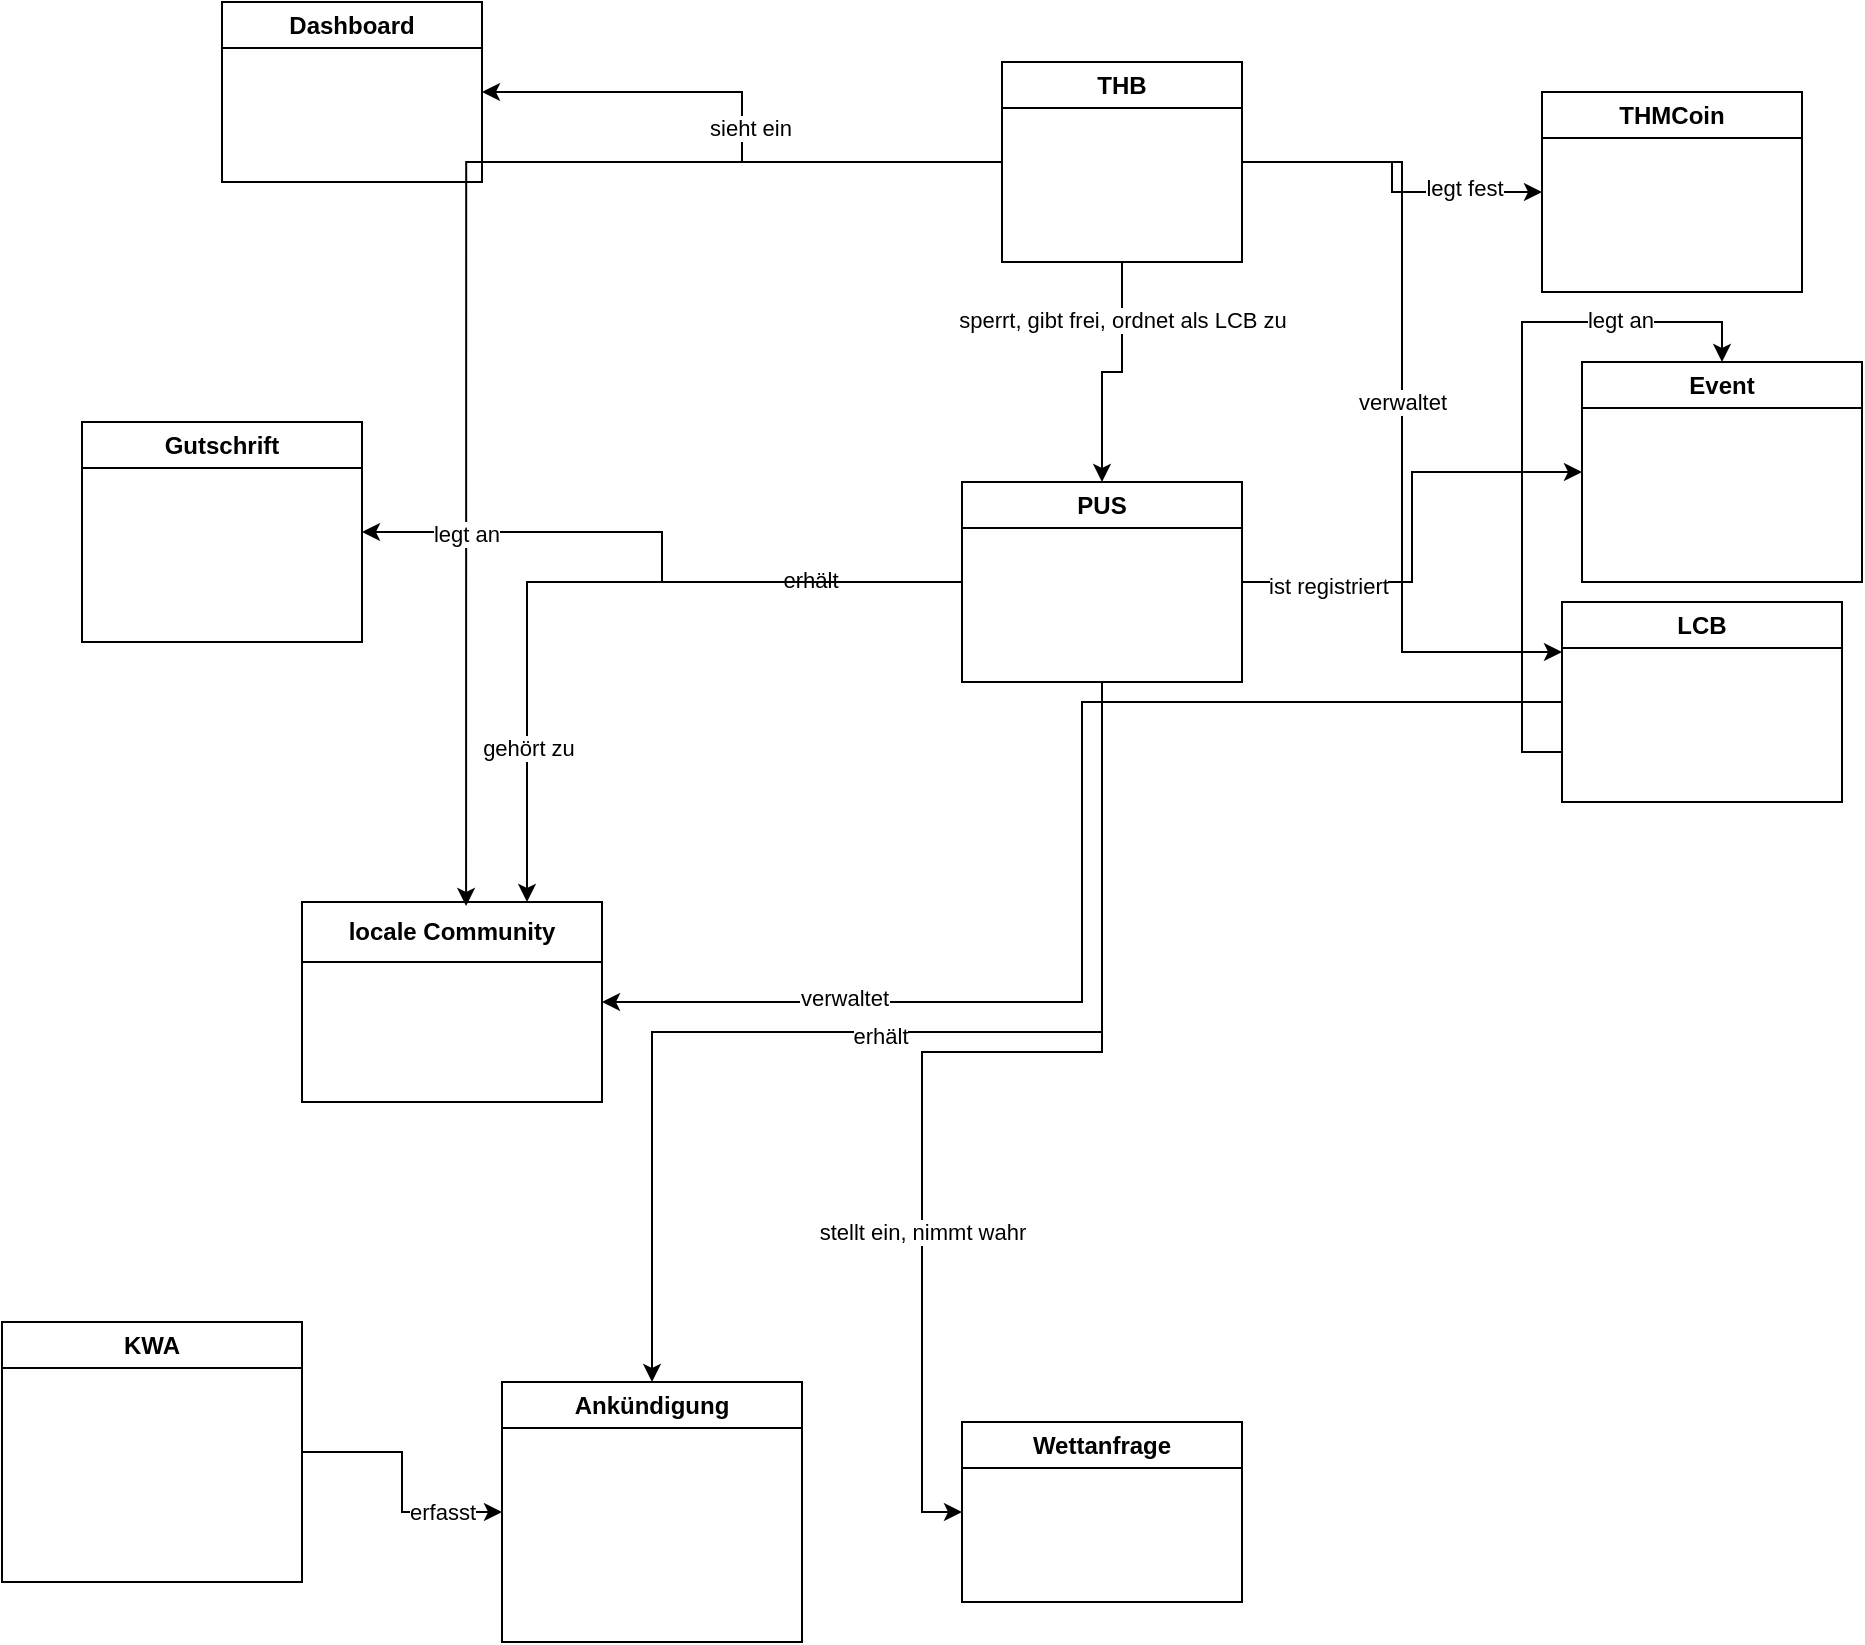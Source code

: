 <mxfile version="27.0.3">
  <diagram name="Seite-1" id="FOcl7WfCg0xngYPhtKIS">
    <mxGraphModel dx="815" dy="726" grid="1" gridSize="10" guides="1" tooltips="1" connect="1" arrows="1" fold="1" page="1" pageScale="1" pageWidth="1200" pageHeight="1920" math="0" shadow="0">
      <root>
        <mxCell id="0" />
        <mxCell id="1" parent="0" />
        <mxCell id="YQjempAsXAE3lYDQGC0X-82" style="edgeStyle=orthogonalEdgeStyle;rounded=0;orthogonalLoop=1;jettySize=auto;html=1;entryX=1;entryY=0.5;entryDx=0;entryDy=0;" parent="1" source="YQjempAsXAE3lYDQGC0X-17" target="YQjempAsXAE3lYDQGC0X-50" edge="1">
          <mxGeometry relative="1" as="geometry" />
        </mxCell>
        <mxCell id="YQjempAsXAE3lYDQGC0X-83" value="sieht ein" style="edgeLabel;html=1;align=center;verticalAlign=middle;resizable=0;points=[];" parent="YQjempAsXAE3lYDQGC0X-82" vertex="1" connectable="0">
          <mxGeometry y="-4" relative="1" as="geometry">
            <mxPoint as="offset" />
          </mxGeometry>
        </mxCell>
        <mxCell id="YQjempAsXAE3lYDQGC0X-90" style="edgeStyle=orthogonalEdgeStyle;rounded=0;orthogonalLoop=1;jettySize=auto;html=1;entryX=0;entryY=0.5;entryDx=0;entryDy=0;" parent="1" source="YQjempAsXAE3lYDQGC0X-17" target="YQjempAsXAE3lYDQGC0X-18" edge="1">
          <mxGeometry relative="1" as="geometry" />
        </mxCell>
        <mxCell id="YQjempAsXAE3lYDQGC0X-91" value="legt fest" style="edgeLabel;html=1;align=center;verticalAlign=middle;resizable=0;points=[];" parent="YQjempAsXAE3lYDQGC0X-90" vertex="1" connectable="0">
          <mxGeometry x="0.527" y="2" relative="1" as="geometry">
            <mxPoint as="offset" />
          </mxGeometry>
        </mxCell>
        <mxCell id="YQjempAsXAE3lYDQGC0X-94" style="edgeStyle=orthogonalEdgeStyle;rounded=0;orthogonalLoop=1;jettySize=auto;html=1;entryX=0;entryY=0.25;entryDx=0;entryDy=0;" parent="1" source="YQjempAsXAE3lYDQGC0X-17" target="YQjempAsXAE3lYDQGC0X-20" edge="1">
          <mxGeometry relative="1" as="geometry" />
        </mxCell>
        <mxCell id="YQjempAsXAE3lYDQGC0X-95" value="verwaltet" style="edgeLabel;html=1;align=center;verticalAlign=middle;resizable=0;points=[];" parent="YQjempAsXAE3lYDQGC0X-94" vertex="1" connectable="0">
          <mxGeometry x="-0.012" relative="1" as="geometry">
            <mxPoint as="offset" />
          </mxGeometry>
        </mxCell>
        <mxCell id="YQjempAsXAE3lYDQGC0X-96" style="edgeStyle=orthogonalEdgeStyle;rounded=0;orthogonalLoop=1;jettySize=auto;html=1;exitX=0.5;exitY=1;exitDx=0;exitDy=0;entryX=0.5;entryY=0;entryDx=0;entryDy=0;" parent="1" source="YQjempAsXAE3lYDQGC0X-17" target="YQjempAsXAE3lYDQGC0X-19" edge="1">
          <mxGeometry relative="1" as="geometry" />
        </mxCell>
        <mxCell id="YQjempAsXAE3lYDQGC0X-97" value="sperrt, gibt frei, ordnet als LCB zu" style="edgeLabel;html=1;align=center;verticalAlign=middle;resizable=0;points=[];" parent="YQjempAsXAE3lYDQGC0X-96" vertex="1" connectable="0">
          <mxGeometry x="-0.517" relative="1" as="geometry">
            <mxPoint as="offset" />
          </mxGeometry>
        </mxCell>
        <mxCell id="YQjempAsXAE3lYDQGC0X-17" value="&lt;font style=&quot;vertical-align: inherit;&quot;&gt;&lt;font style=&quot;vertical-align: inherit;&quot;&gt;THB&lt;/font&gt;&lt;/font&gt;" style="swimlane;whiteSpace=wrap;html=1;" parent="1" vertex="1">
          <mxGeometry x="730" y="50" width="120" height="100" as="geometry" />
        </mxCell>
        <mxCell id="YQjempAsXAE3lYDQGC0X-18" value="&lt;font style=&quot;vertical-align: inherit;&quot;&gt;&lt;font style=&quot;vertical-align: inherit;&quot;&gt;THMCoin&lt;/font&gt;&lt;/font&gt;" style="swimlane;whiteSpace=wrap;html=1;" parent="1" vertex="1">
          <mxGeometry x="1000" y="65" width="130" height="100" as="geometry" />
        </mxCell>
        <mxCell id="YQjempAsXAE3lYDQGC0X-67" style="edgeStyle=orthogonalEdgeStyle;rounded=0;orthogonalLoop=1;jettySize=auto;html=1;exitX=0.5;exitY=1;exitDx=0;exitDy=0;entryX=0;entryY=0.5;entryDx=0;entryDy=0;" parent="1" source="YQjempAsXAE3lYDQGC0X-19" target="YQjempAsXAE3lYDQGC0X-29" edge="1">
          <mxGeometry relative="1" as="geometry" />
        </mxCell>
        <mxCell id="YQjempAsXAE3lYDQGC0X-72" value="stellt ein, nimmt wahr" style="edgeLabel;html=1;align=center;verticalAlign=middle;resizable=0;points=[];" parent="YQjempAsXAE3lYDQGC0X-67" vertex="1" connectable="0">
          <mxGeometry x="0.388" relative="1" as="geometry">
            <mxPoint as="offset" />
          </mxGeometry>
        </mxCell>
        <mxCell id="YQjempAsXAE3lYDQGC0X-69" style="edgeStyle=orthogonalEdgeStyle;rounded=0;orthogonalLoop=1;jettySize=auto;html=1;exitX=0.5;exitY=1;exitDx=0;exitDy=0;" parent="1" source="YQjempAsXAE3lYDQGC0X-19" target="YQjempAsXAE3lYDQGC0X-31" edge="1">
          <mxGeometry relative="1" as="geometry" />
        </mxCell>
        <mxCell id="YQjempAsXAE3lYDQGC0X-71" value="erhält" style="edgeLabel;html=1;align=center;verticalAlign=middle;resizable=0;points=[];" parent="YQjempAsXAE3lYDQGC0X-69" vertex="1" connectable="0">
          <mxGeometry x="-0.003" y="2" relative="1" as="geometry">
            <mxPoint as="offset" />
          </mxGeometry>
        </mxCell>
        <mxCell id="YQjempAsXAE3lYDQGC0X-80" style="edgeStyle=orthogonalEdgeStyle;rounded=0;orthogonalLoop=1;jettySize=auto;html=1;exitX=1;exitY=0.5;exitDx=0;exitDy=0;entryX=0;entryY=0.5;entryDx=0;entryDy=0;" parent="1" source="YQjempAsXAE3lYDQGC0X-19" target="YQjempAsXAE3lYDQGC0X-22" edge="1">
          <mxGeometry relative="1" as="geometry" />
        </mxCell>
        <mxCell id="YQjempAsXAE3lYDQGC0X-81" value="ist registriert" style="edgeLabel;html=1;align=center;verticalAlign=middle;resizable=0;points=[];" parent="YQjempAsXAE3lYDQGC0X-80" vertex="1" connectable="0">
          <mxGeometry x="-0.618" y="-2" relative="1" as="geometry">
            <mxPoint as="offset" />
          </mxGeometry>
        </mxCell>
        <mxCell id="YQjempAsXAE3lYDQGC0X-86" style="edgeStyle=orthogonalEdgeStyle;rounded=0;orthogonalLoop=1;jettySize=auto;html=1;entryX=1;entryY=0.5;entryDx=0;entryDy=0;" parent="1" source="YQjempAsXAE3lYDQGC0X-19" target="YQjempAsXAE3lYDQGC0X-23" edge="1">
          <mxGeometry relative="1" as="geometry" />
        </mxCell>
        <mxCell id="YQjempAsXAE3lYDQGC0X-87" value="erhält" style="edgeLabel;html=1;align=center;verticalAlign=middle;resizable=0;points=[];" parent="YQjempAsXAE3lYDQGC0X-86" vertex="1" connectable="0">
          <mxGeometry x="-0.532" y="-1" relative="1" as="geometry">
            <mxPoint as="offset" />
          </mxGeometry>
        </mxCell>
        <mxCell id="YQjempAsXAE3lYDQGC0X-88" style="edgeStyle=orthogonalEdgeStyle;rounded=0;orthogonalLoop=1;jettySize=auto;html=1;entryX=0.75;entryY=0;entryDx=0;entryDy=0;" parent="1" source="YQjempAsXAE3lYDQGC0X-19" target="YQjempAsXAE3lYDQGC0X-26" edge="1">
          <mxGeometry relative="1" as="geometry" />
        </mxCell>
        <mxCell id="YQjempAsXAE3lYDQGC0X-89" value="gehört zu" style="edgeLabel;html=1;align=center;verticalAlign=middle;resizable=0;points=[];" parent="YQjempAsXAE3lYDQGC0X-88" vertex="1" connectable="0">
          <mxGeometry x="0.592" relative="1" as="geometry">
            <mxPoint as="offset" />
          </mxGeometry>
        </mxCell>
        <mxCell id="YQjempAsXAE3lYDQGC0X-19" value="&lt;font style=&quot;vertical-align: inherit;&quot;&gt;&lt;font style=&quot;vertical-align: inherit;&quot;&gt;PUS&lt;/font&gt;&lt;/font&gt;" style="swimlane;whiteSpace=wrap;html=1;" parent="1" vertex="1">
          <mxGeometry x="710" y="260" width="140" height="100" as="geometry" />
        </mxCell>
        <mxCell id="YQjempAsXAE3lYDQGC0X-78" style="edgeStyle=orthogonalEdgeStyle;rounded=0;orthogonalLoop=1;jettySize=auto;html=1;exitX=0;exitY=0.75;exitDx=0;exitDy=0;entryX=0.5;entryY=0;entryDx=0;entryDy=0;" parent="1" source="YQjempAsXAE3lYDQGC0X-20" target="YQjempAsXAE3lYDQGC0X-22" edge="1">
          <mxGeometry relative="1" as="geometry" />
        </mxCell>
        <mxCell id="YQjempAsXAE3lYDQGC0X-79" value="legt an" style="edgeLabel;html=1;align=center;verticalAlign=middle;resizable=0;points=[];" parent="YQjempAsXAE3lYDQGC0X-78" vertex="1" connectable="0">
          <mxGeometry x="0.6" y="1" relative="1" as="geometry">
            <mxPoint as="offset" />
          </mxGeometry>
        </mxCell>
        <mxCell id="YQjempAsXAE3lYDQGC0X-92" style="edgeStyle=orthogonalEdgeStyle;rounded=0;orthogonalLoop=1;jettySize=auto;html=1;entryX=1;entryY=0.5;entryDx=0;entryDy=0;" parent="1" source="YQjempAsXAE3lYDQGC0X-20" target="YQjempAsXAE3lYDQGC0X-26" edge="1">
          <mxGeometry relative="1" as="geometry" />
        </mxCell>
        <mxCell id="YQjempAsXAE3lYDQGC0X-93" value="verwaltet" style="edgeLabel;html=1;align=center;verticalAlign=middle;resizable=0;points=[];" parent="YQjempAsXAE3lYDQGC0X-92" vertex="1" connectable="0">
          <mxGeometry x="0.616" y="-2" relative="1" as="geometry">
            <mxPoint as="offset" />
          </mxGeometry>
        </mxCell>
        <mxCell id="YQjempAsXAE3lYDQGC0X-20" value="&lt;font style=&quot;vertical-align: inherit;&quot;&gt;&lt;font style=&quot;vertical-align: inherit;&quot;&gt;LCB&lt;/font&gt;&lt;/font&gt;" style="swimlane;whiteSpace=wrap;html=1;" parent="1" vertex="1">
          <mxGeometry x="1010" y="320" width="140" height="100" as="geometry" />
        </mxCell>
        <mxCell id="YQjempAsXAE3lYDQGC0X-22" value="&lt;font style=&quot;vertical-align: inherit;&quot;&gt;&lt;font style=&quot;vertical-align: inherit;&quot;&gt;Event&lt;/font&gt;&lt;/font&gt;" style="swimlane;whiteSpace=wrap;html=1;" parent="1" vertex="1">
          <mxGeometry x="1020" y="200" width="140" height="110" as="geometry" />
        </mxCell>
        <mxCell id="YQjempAsXAE3lYDQGC0X-23" value="&lt;font style=&quot;vertical-align: inherit;&quot;&gt;&lt;font style=&quot;vertical-align: inherit;&quot;&gt;Gutschrift&lt;/font&gt;&lt;/font&gt;" style="swimlane;whiteSpace=wrap;html=1;" parent="1" vertex="1">
          <mxGeometry x="270" y="230" width="140" height="110" as="geometry" />
        </mxCell>
        <mxCell id="YQjempAsXAE3lYDQGC0X-26" value="&lt;font style=&quot;vertical-align: inherit;&quot;&gt;&lt;font style=&quot;vertical-align: inherit;&quot;&gt;locale Community&lt;/font&gt;&lt;/font&gt;" style="swimlane;whiteSpace=wrap;html=1;startSize=30;" parent="1" vertex="1">
          <mxGeometry x="380" y="470" width="150" height="100" as="geometry" />
        </mxCell>
        <mxCell id="YQjempAsXAE3lYDQGC0X-29" value="&lt;font style=&quot;vertical-align: inherit;&quot;&gt;&lt;font style=&quot;vertical-align: inherit;&quot;&gt;Wettanfrage&lt;/font&gt;&lt;/font&gt;" style="swimlane;whiteSpace=wrap;html=1;" parent="1" vertex="1">
          <mxGeometry x="710" y="730" width="140" height="90" as="geometry" />
        </mxCell>
        <mxCell id="YQjempAsXAE3lYDQGC0X-31" value="&lt;font style=&quot;vertical-align: inherit;&quot;&gt;&lt;font style=&quot;vertical-align: inherit;&quot;&gt;Ankündigung&lt;/font&gt;&lt;/font&gt;" style="swimlane;whiteSpace=wrap;html=1;" parent="1" vertex="1">
          <mxGeometry x="480" y="710" width="150" height="130" as="geometry" />
        </mxCell>
        <mxCell id="YQjempAsXAE3lYDQGC0X-74" style="edgeStyle=orthogonalEdgeStyle;rounded=0;orthogonalLoop=1;jettySize=auto;html=1;exitX=1;exitY=0.5;exitDx=0;exitDy=0;entryX=0;entryY=0.5;entryDx=0;entryDy=0;" parent="1" source="YQjempAsXAE3lYDQGC0X-32" target="YQjempAsXAE3lYDQGC0X-31" edge="1">
          <mxGeometry relative="1" as="geometry" />
        </mxCell>
        <mxCell id="YQjempAsXAE3lYDQGC0X-75" value="erfasst" style="edgeLabel;html=1;align=center;verticalAlign=middle;resizable=0;points=[];" parent="YQjempAsXAE3lYDQGC0X-74" vertex="1" connectable="0">
          <mxGeometry x="0.533" relative="1" as="geometry">
            <mxPoint as="offset" />
          </mxGeometry>
        </mxCell>
        <mxCell id="YQjempAsXAE3lYDQGC0X-32" value="&lt;font style=&quot;vertical-align: inherit;&quot;&gt;&lt;font style=&quot;vertical-align: inherit;&quot;&gt;KWA&lt;/font&gt;&lt;/font&gt;" style="swimlane;whiteSpace=wrap;html=1;" parent="1" vertex="1">
          <mxGeometry x="230" y="680" width="150" height="130" as="geometry" />
        </mxCell>
        <mxCell id="YQjempAsXAE3lYDQGC0X-50" value="Dashboard" style="swimlane;whiteSpace=wrap;html=1;" parent="1" vertex="1">
          <mxGeometry x="340" y="20" width="130" height="90" as="geometry" />
        </mxCell>
        <mxCell id="YQjempAsXAE3lYDQGC0X-84" style="edgeStyle=orthogonalEdgeStyle;rounded=0;orthogonalLoop=1;jettySize=auto;html=1;entryX=0.547;entryY=0.02;entryDx=0;entryDy=0;entryPerimeter=0;" parent="1" source="YQjempAsXAE3lYDQGC0X-17" target="YQjempAsXAE3lYDQGC0X-26" edge="1">
          <mxGeometry relative="1" as="geometry" />
        </mxCell>
        <mxCell id="YQjempAsXAE3lYDQGC0X-85" value="legt an" style="edgeLabel;html=1;align=center;verticalAlign=middle;resizable=0;points=[];" parent="YQjempAsXAE3lYDQGC0X-84" vertex="1" connectable="0">
          <mxGeometry x="0.418" relative="1" as="geometry">
            <mxPoint as="offset" />
          </mxGeometry>
        </mxCell>
      </root>
    </mxGraphModel>
  </diagram>
</mxfile>
